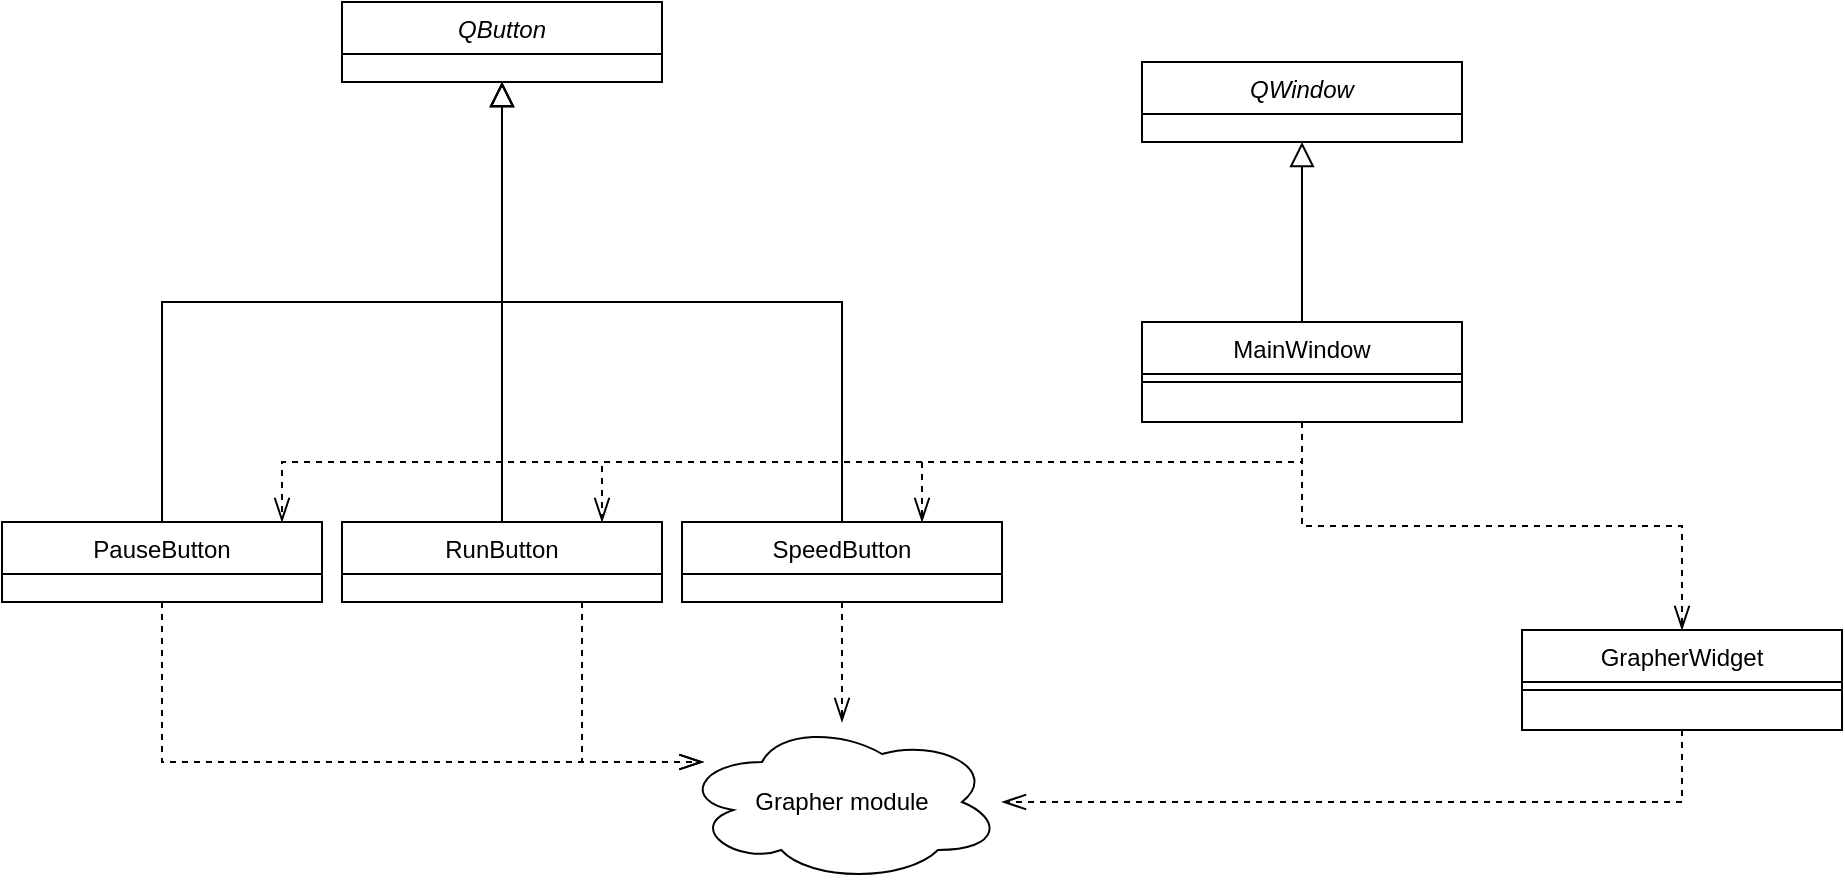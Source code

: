 <mxfile version="20.3.0" type="device"><diagram id="C5RBs43oDa-KdzZeNtuy" name="Page-1"><mxGraphModel dx="1382" dy="878" grid="1" gridSize="10" guides="1" tooltips="1" connect="1" arrows="1" fold="1" page="1" pageScale="1" pageWidth="1169" pageHeight="827" math="0" shadow="0"><root><mxCell id="WIyWlLk6GJQsqaUBKTNV-0"/><mxCell id="WIyWlLk6GJQsqaUBKTNV-1" parent="WIyWlLk6GJQsqaUBKTNV-0"/><mxCell id="zkfFHV4jXpPFQw0GAbJ--0" value="QWindow" style="swimlane;fontStyle=2;align=center;verticalAlign=top;childLayout=stackLayout;horizontal=1;startSize=26;horizontalStack=0;resizeParent=1;resizeLast=0;collapsible=1;marginBottom=0;rounded=0;shadow=0;strokeWidth=1;" parent="WIyWlLk6GJQsqaUBKTNV-1" vertex="1"><mxGeometry x="610" y="80" width="160" height="40" as="geometry"><mxRectangle x="230" y="140" width="160" height="26" as="alternateBounds"/></mxGeometry></mxCell><mxCell id="1-IA85byCNwNFG904ktm-1" style="edgeStyle=elbowEdgeStyle;rounded=0;orthogonalLoop=1;jettySize=auto;html=1;endArrow=block;endFill=0;endSize=10;elbow=vertical;" edge="1" parent="WIyWlLk6GJQsqaUBKTNV-1" source="zkfFHV4jXpPFQw0GAbJ--6" target="1-IA85byCNwNFG904ktm-0"><mxGeometry relative="1" as="geometry"/></mxCell><mxCell id="1-IA85byCNwNFG904ktm-12" style="edgeStyle=elbowEdgeStyle;rounded=0;orthogonalLoop=1;jettySize=auto;elbow=vertical;html=1;dashed=1;endArrow=openThin;endFill=0;endSize=10;" edge="1" parent="WIyWlLk6GJQsqaUBKTNV-1" source="zkfFHV4jXpPFQw0GAbJ--6" target="1-IA85byCNwNFG904ktm-13"><mxGeometry relative="1" as="geometry"><mxPoint x="470" y="530" as="targetPoint"/><Array as="points"><mxPoint x="360" y="430"/></Array></mxGeometry></mxCell><mxCell id="zkfFHV4jXpPFQw0GAbJ--6" value="PauseButton" style="swimlane;fontStyle=0;align=center;verticalAlign=top;childLayout=stackLayout;horizontal=1;startSize=26;horizontalStack=0;resizeParent=1;resizeLast=0;collapsible=1;marginBottom=0;rounded=0;shadow=0;strokeWidth=1;" parent="WIyWlLk6GJQsqaUBKTNV-1" vertex="1"><mxGeometry x="40" y="310" width="160" height="40" as="geometry"><mxRectangle x="130" y="380" width="160" height="26" as="alternateBounds"/></mxGeometry></mxCell><mxCell id="1-IA85byCNwNFG904ktm-6" style="edgeStyle=elbowEdgeStyle;rounded=0;orthogonalLoop=1;jettySize=auto;elbow=vertical;html=1;endArrow=openThin;endFill=0;endSize=10;dashed=1;" edge="1" parent="WIyWlLk6GJQsqaUBKTNV-1" source="zkfFHV4jXpPFQw0GAbJ--13" target="zkfFHV4jXpPFQw0GAbJ--6"><mxGeometry relative="1" as="geometry"><Array as="points"><mxPoint x="180" y="280"/><mxPoint x="270" y="280"/><mxPoint x="190" y="410"/><mxPoint x="270" y="410"/></Array></mxGeometry></mxCell><mxCell id="1-IA85byCNwNFG904ktm-7" style="edgeStyle=elbowEdgeStyle;rounded=0;orthogonalLoop=1;jettySize=auto;elbow=vertical;html=1;dashed=1;endArrow=openThin;endFill=0;endSize=10;" edge="1" parent="WIyWlLk6GJQsqaUBKTNV-1" source="zkfFHV4jXpPFQw0GAbJ--13" target="1-IA85byCNwNFG904ktm-2"><mxGeometry relative="1" as="geometry"><Array as="points"><mxPoint x="340" y="280"/><mxPoint x="410" y="410"/><mxPoint x="550" y="410"/><mxPoint x="540" y="420"/></Array></mxGeometry></mxCell><mxCell id="1-IA85byCNwNFG904ktm-8" style="edgeStyle=elbowEdgeStyle;rounded=0;orthogonalLoop=1;jettySize=auto;elbow=vertical;html=1;dashed=1;endArrow=openThin;endFill=0;endSize=10;" edge="1" parent="WIyWlLk6GJQsqaUBKTNV-1" source="zkfFHV4jXpPFQw0GAbJ--13" target="1-IA85byCNwNFG904ktm-3"><mxGeometry relative="1" as="geometry"><Array as="points"><mxPoint x="500" y="280"/><mxPoint x="690" y="410"/><mxPoint x="630" y="410"/><mxPoint x="690" y="300"/><mxPoint x="740" y="410"/></Array></mxGeometry></mxCell><mxCell id="1-IA85byCNwNFG904ktm-11" style="edgeStyle=elbowEdgeStyle;rounded=0;orthogonalLoop=1;jettySize=auto;elbow=vertical;html=1;dashed=1;endArrow=openThin;endFill=0;endSize=10;" edge="1" parent="WIyWlLk6GJQsqaUBKTNV-1" source="zkfFHV4jXpPFQw0GAbJ--13" target="1-IA85byCNwNFG904ktm-9"><mxGeometry relative="1" as="geometry"/></mxCell><mxCell id="zkfFHV4jXpPFQw0GAbJ--13" value="MainWindow" style="swimlane;fontStyle=0;align=center;verticalAlign=top;childLayout=stackLayout;horizontal=1;startSize=26;horizontalStack=0;resizeParent=1;resizeLast=0;collapsible=1;marginBottom=0;rounded=0;shadow=0;strokeWidth=1;" parent="WIyWlLk6GJQsqaUBKTNV-1" vertex="1"><mxGeometry x="610" y="210" width="160" height="50" as="geometry"><mxRectangle x="340" y="380" width="170" height="26" as="alternateBounds"/></mxGeometry></mxCell><mxCell id="zkfFHV4jXpPFQw0GAbJ--15" value="" style="line;html=1;strokeWidth=1;align=left;verticalAlign=middle;spacingTop=-1;spacingLeft=3;spacingRight=3;rotatable=0;labelPosition=right;points=[];portConstraint=eastwest;" parent="zkfFHV4jXpPFQw0GAbJ--13" vertex="1"><mxGeometry y="26" width="160" height="8" as="geometry"/></mxCell><mxCell id="zkfFHV4jXpPFQw0GAbJ--16" value="" style="endArrow=block;endSize=10;endFill=0;shadow=0;strokeWidth=1;rounded=0;edgeStyle=elbowEdgeStyle;elbow=vertical;" parent="WIyWlLk6GJQsqaUBKTNV-1" source="zkfFHV4jXpPFQw0GAbJ--13" target="zkfFHV4jXpPFQw0GAbJ--0" edge="1"><mxGeometry width="160" relative="1" as="geometry"><mxPoint x="320" y="423" as="sourcePoint"/><mxPoint x="420" y="321" as="targetPoint"/></mxGeometry></mxCell><mxCell id="1-IA85byCNwNFG904ktm-0" value="QButton" style="swimlane;fontStyle=2;align=center;verticalAlign=top;childLayout=stackLayout;horizontal=1;startSize=26;horizontalStack=0;resizeParent=1;resizeLast=0;collapsible=1;marginBottom=0;rounded=0;shadow=0;strokeWidth=1;" vertex="1" parent="WIyWlLk6GJQsqaUBKTNV-1"><mxGeometry x="210" y="50" width="160" height="40" as="geometry"><mxRectangle x="230" y="140" width="160" height="26" as="alternateBounds"/></mxGeometry></mxCell><mxCell id="1-IA85byCNwNFG904ktm-4" style="edgeStyle=elbowEdgeStyle;rounded=0;orthogonalLoop=1;jettySize=auto;html=1;endArrow=block;endFill=0;endSize=10;elbow=vertical;" edge="1" parent="WIyWlLk6GJQsqaUBKTNV-1" source="1-IA85byCNwNFG904ktm-2" target="1-IA85byCNwNFG904ktm-0"><mxGeometry relative="1" as="geometry"/></mxCell><mxCell id="1-IA85byCNwNFG904ktm-15" style="edgeStyle=elbowEdgeStyle;rounded=0;orthogonalLoop=1;jettySize=auto;elbow=vertical;html=1;dashed=1;endArrow=openThin;endFill=0;endSize=10;" edge="1" parent="WIyWlLk6GJQsqaUBKTNV-1" source="1-IA85byCNwNFG904ktm-2" target="1-IA85byCNwNFG904ktm-13"><mxGeometry relative="1" as="geometry"><Array as="points"><mxPoint x="330" y="430"/><mxPoint x="350" y="410"/></Array></mxGeometry></mxCell><mxCell id="1-IA85byCNwNFG904ktm-2" value="RunButton" style="swimlane;fontStyle=0;align=center;verticalAlign=top;childLayout=stackLayout;horizontal=1;startSize=26;horizontalStack=0;resizeParent=1;resizeLast=0;collapsible=1;marginBottom=0;rounded=0;shadow=0;strokeWidth=1;" vertex="1" parent="WIyWlLk6GJQsqaUBKTNV-1"><mxGeometry x="210" y="310" width="160" height="40" as="geometry"><mxRectangle x="130" y="380" width="160" height="26" as="alternateBounds"/></mxGeometry></mxCell><mxCell id="1-IA85byCNwNFG904ktm-5" style="edgeStyle=elbowEdgeStyle;rounded=0;orthogonalLoop=1;jettySize=auto;html=1;endArrow=block;endFill=0;endSize=10;elbow=vertical;" edge="1" parent="WIyWlLk6GJQsqaUBKTNV-1" source="1-IA85byCNwNFG904ktm-3" target="1-IA85byCNwNFG904ktm-0"><mxGeometry relative="1" as="geometry"/></mxCell><mxCell id="1-IA85byCNwNFG904ktm-16" style="edgeStyle=elbowEdgeStyle;rounded=0;orthogonalLoop=1;jettySize=auto;elbow=vertical;html=1;dashed=1;endArrow=openThin;endFill=0;endSize=10;" edge="1" parent="WIyWlLk6GJQsqaUBKTNV-1" source="1-IA85byCNwNFG904ktm-3" target="1-IA85byCNwNFG904ktm-13"><mxGeometry relative="1" as="geometry"/></mxCell><mxCell id="1-IA85byCNwNFG904ktm-3" value="SpeedButton" style="swimlane;fontStyle=0;align=center;verticalAlign=top;childLayout=stackLayout;horizontal=1;startSize=26;horizontalStack=0;resizeParent=1;resizeLast=0;collapsible=1;marginBottom=0;rounded=0;shadow=0;strokeWidth=1;" vertex="1" parent="WIyWlLk6GJQsqaUBKTNV-1"><mxGeometry x="380" y="310" width="160" height="40" as="geometry"><mxRectangle x="130" y="380" width="160" height="26" as="alternateBounds"/></mxGeometry></mxCell><mxCell id="1-IA85byCNwNFG904ktm-14" style="edgeStyle=elbowEdgeStyle;rounded=0;orthogonalLoop=1;jettySize=auto;elbow=vertical;html=1;dashed=1;endArrow=openThin;endFill=0;endSize=10;" edge="1" parent="WIyWlLk6GJQsqaUBKTNV-1" source="1-IA85byCNwNFG904ktm-9" target="1-IA85byCNwNFG904ktm-13"><mxGeometry relative="1" as="geometry"><Array as="points"><mxPoint x="590" y="450"/></Array></mxGeometry></mxCell><mxCell id="1-IA85byCNwNFG904ktm-9" value="GrapherWidget" style="swimlane;fontStyle=0;align=center;verticalAlign=top;childLayout=stackLayout;horizontal=1;startSize=26;horizontalStack=0;resizeParent=1;resizeLast=0;collapsible=1;marginBottom=0;rounded=0;shadow=0;strokeWidth=1;" vertex="1" parent="WIyWlLk6GJQsqaUBKTNV-1"><mxGeometry x="800" y="364" width="160" height="50" as="geometry"><mxRectangle x="340" y="380" width="170" height="26" as="alternateBounds"/></mxGeometry></mxCell><mxCell id="1-IA85byCNwNFG904ktm-10" value="" style="line;html=1;strokeWidth=1;align=left;verticalAlign=middle;spacingTop=-1;spacingLeft=3;spacingRight=3;rotatable=0;labelPosition=right;points=[];portConstraint=eastwest;" vertex="1" parent="1-IA85byCNwNFG904ktm-9"><mxGeometry y="26" width="160" height="8" as="geometry"/></mxCell><mxCell id="1-IA85byCNwNFG904ktm-13" value="Grapher module" style="ellipse;shape=cloud;whiteSpace=wrap;html=1;" vertex="1" parent="WIyWlLk6GJQsqaUBKTNV-1"><mxGeometry x="380" y="410" width="160" height="80" as="geometry"/></mxCell></root></mxGraphModel></diagram></mxfile>